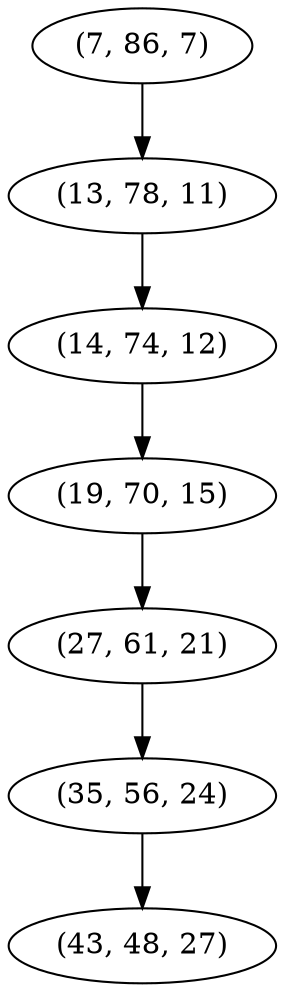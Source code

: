 digraph tree {
    "(7, 86, 7)";
    "(13, 78, 11)";
    "(14, 74, 12)";
    "(19, 70, 15)";
    "(27, 61, 21)";
    "(35, 56, 24)";
    "(43, 48, 27)";
    "(7, 86, 7)" -> "(13, 78, 11)";
    "(13, 78, 11)" -> "(14, 74, 12)";
    "(14, 74, 12)" -> "(19, 70, 15)";
    "(19, 70, 15)" -> "(27, 61, 21)";
    "(27, 61, 21)" -> "(35, 56, 24)";
    "(35, 56, 24)" -> "(43, 48, 27)";
}

